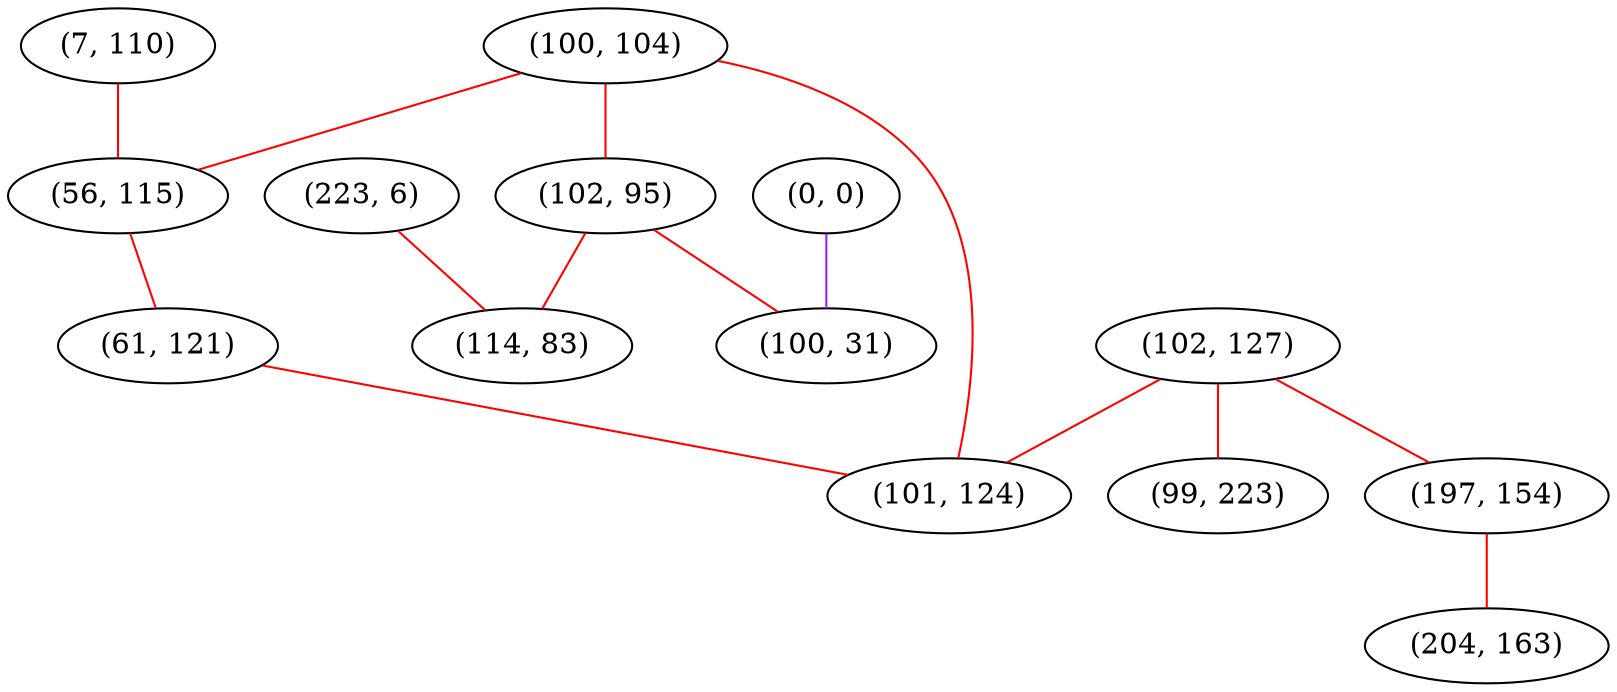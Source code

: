 graph "" {
"(7, 110)";
"(0, 0)";
"(100, 104)";
"(102, 95)";
"(102, 127)";
"(56, 115)";
"(223, 6)";
"(99, 223)";
"(114, 83)";
"(197, 154)";
"(61, 121)";
"(101, 124)";
"(100, 31)";
"(204, 163)";
"(7, 110)" -- "(56, 115)"  [color=red, key=0, weight=1];
"(0, 0)" -- "(100, 31)"  [color=purple, key=0, weight=4];
"(100, 104)" -- "(56, 115)"  [color=red, key=0, weight=1];
"(100, 104)" -- "(102, 95)"  [color=red, key=0, weight=1];
"(100, 104)" -- "(101, 124)"  [color=red, key=0, weight=1];
"(102, 95)" -- "(100, 31)"  [color=red, key=0, weight=1];
"(102, 95)" -- "(114, 83)"  [color=red, key=0, weight=1];
"(102, 127)" -- "(99, 223)"  [color=red, key=0, weight=1];
"(102, 127)" -- "(101, 124)"  [color=red, key=0, weight=1];
"(102, 127)" -- "(197, 154)"  [color=red, key=0, weight=1];
"(56, 115)" -- "(61, 121)"  [color=red, key=0, weight=1];
"(223, 6)" -- "(114, 83)"  [color=red, key=0, weight=1];
"(197, 154)" -- "(204, 163)"  [color=red, key=0, weight=1];
"(61, 121)" -- "(101, 124)"  [color=red, key=0, weight=1];
}
